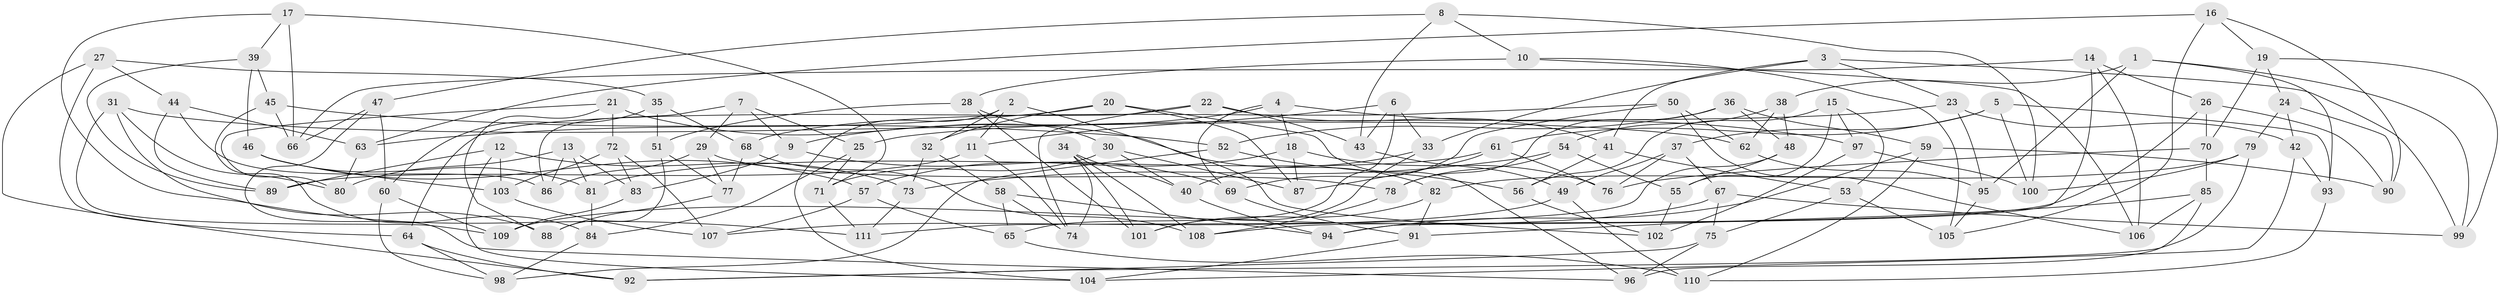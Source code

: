 // Generated by graph-tools (version 1.1) at 2025/50/03/09/25 03:50:49]
// undirected, 111 vertices, 222 edges
graph export_dot {
graph [start="1"]
  node [color=gray90,style=filled];
  1;
  2;
  3;
  4;
  5;
  6;
  7;
  8;
  9;
  10;
  11;
  12;
  13;
  14;
  15;
  16;
  17;
  18;
  19;
  20;
  21;
  22;
  23;
  24;
  25;
  26;
  27;
  28;
  29;
  30;
  31;
  32;
  33;
  34;
  35;
  36;
  37;
  38;
  39;
  40;
  41;
  42;
  43;
  44;
  45;
  46;
  47;
  48;
  49;
  50;
  51;
  52;
  53;
  54;
  55;
  56;
  57;
  58;
  59;
  60;
  61;
  62;
  63;
  64;
  65;
  66;
  67;
  68;
  69;
  70;
  71;
  72;
  73;
  74;
  75;
  76;
  77;
  78;
  79;
  80;
  81;
  82;
  83;
  84;
  85;
  86;
  87;
  88;
  89;
  90;
  91;
  92;
  93;
  94;
  95;
  96;
  97;
  98;
  99;
  100;
  101;
  102;
  103;
  104;
  105;
  106;
  107;
  108;
  109;
  110;
  111;
  1 -- 38;
  1 -- 95;
  1 -- 99;
  1 -- 93;
  2 -- 102;
  2 -- 104;
  2 -- 32;
  2 -- 11;
  3 -- 33;
  3 -- 99;
  3 -- 23;
  3 -- 41;
  4 -- 69;
  4 -- 97;
  4 -- 18;
  4 -- 9;
  5 -- 37;
  5 -- 100;
  5 -- 61;
  5 -- 93;
  6 -- 43;
  6 -- 33;
  6 -- 11;
  6 -- 65;
  7 -- 9;
  7 -- 29;
  7 -- 86;
  7 -- 25;
  8 -- 47;
  8 -- 10;
  8 -- 100;
  8 -- 43;
  9 -- 69;
  9 -- 83;
  10 -- 105;
  10 -- 28;
  10 -- 106;
  11 -- 89;
  11 -- 74;
  12 -- 104;
  12 -- 89;
  12 -- 103;
  12 -- 73;
  13 -- 80;
  13 -- 86;
  13 -- 81;
  13 -- 83;
  14 -- 26;
  14 -- 106;
  14 -- 66;
  14 -- 94;
  15 -- 53;
  15 -- 56;
  15 -- 55;
  15 -- 97;
  16 -- 90;
  16 -- 63;
  16 -- 19;
  16 -- 105;
  17 -- 71;
  17 -- 39;
  17 -- 111;
  17 -- 66;
  18 -- 76;
  18 -- 87;
  18 -- 57;
  19 -- 99;
  19 -- 24;
  19 -- 70;
  20 -- 32;
  20 -- 63;
  20 -- 87;
  20 -- 96;
  21 -- 72;
  21 -- 82;
  21 -- 88;
  21 -- 80;
  22 -- 64;
  22 -- 43;
  22 -- 74;
  22 -- 41;
  23 -- 42;
  23 -- 95;
  23 -- 25;
  24 -- 42;
  24 -- 79;
  24 -- 90;
  25 -- 71;
  25 -- 84;
  26 -- 108;
  26 -- 70;
  26 -- 90;
  27 -- 35;
  27 -- 64;
  27 -- 92;
  27 -- 44;
  28 -- 51;
  28 -- 30;
  28 -- 101;
  29 -- 78;
  29 -- 77;
  29 -- 86;
  30 -- 40;
  30 -- 71;
  30 -- 87;
  31 -- 62;
  31 -- 88;
  31 -- 109;
  31 -- 80;
  32 -- 73;
  32 -- 58;
  33 -- 40;
  33 -- 101;
  34 -- 108;
  34 -- 40;
  34 -- 101;
  34 -- 74;
  35 -- 51;
  35 -- 60;
  35 -- 68;
  36 -- 59;
  36 -- 52;
  36 -- 78;
  36 -- 48;
  37 -- 76;
  37 -- 67;
  37 -- 49;
  38 -- 48;
  38 -- 54;
  38 -- 62;
  39 -- 46;
  39 -- 89;
  39 -- 45;
  40 -- 94;
  41 -- 56;
  41 -- 53;
  42 -- 104;
  42 -- 93;
  43 -- 49;
  44 -- 63;
  44 -- 86;
  44 -- 89;
  45 -- 66;
  45 -- 84;
  45 -- 52;
  46 -- 81;
  46 -- 103;
  46 -- 57;
  47 -- 60;
  47 -- 66;
  47 -- 96;
  48 -- 55;
  48 -- 111;
  49 -- 107;
  49 -- 110;
  50 -- 106;
  50 -- 69;
  50 -- 68;
  50 -- 62;
  51 -- 88;
  51 -- 77;
  52 -- 98;
  52 -- 56;
  53 -- 105;
  53 -- 75;
  54 -- 78;
  54 -- 55;
  54 -- 73;
  55 -- 102;
  56 -- 102;
  57 -- 65;
  57 -- 107;
  58 -- 65;
  58 -- 94;
  58 -- 74;
  59 -- 90;
  59 -- 110;
  59 -- 94;
  60 -- 98;
  60 -- 109;
  61 -- 87;
  61 -- 81;
  61 -- 76;
  62 -- 95;
  63 -- 80;
  64 -- 98;
  64 -- 92;
  65 -- 110;
  67 -- 75;
  67 -- 99;
  67 -- 109;
  68 -- 108;
  68 -- 77;
  69 -- 91;
  70 -- 85;
  70 -- 76;
  71 -- 111;
  72 -- 103;
  72 -- 83;
  72 -- 107;
  73 -- 111;
  75 -- 92;
  75 -- 96;
  77 -- 88;
  78 -- 108;
  79 -- 92;
  79 -- 82;
  79 -- 100;
  81 -- 84;
  82 -- 101;
  82 -- 91;
  83 -- 109;
  84 -- 98;
  85 -- 91;
  85 -- 106;
  85 -- 96;
  91 -- 104;
  93 -- 110;
  95 -- 105;
  97 -- 100;
  97 -- 102;
  103 -- 107;
}
